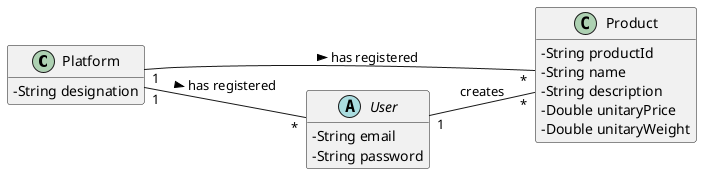 @startuml
skinparam classAttributeIconSize 0
hide methods
left to right direction

class Platform {
    -String designation
}

class Product{
    -String productId
    -String name
    -String description
    -Double unitaryPrice
    -Double unitaryWeight
}

abstract class User{
    -String email
    -String password
}

User "1" -- "*" Product : creates
Platform "1" -- "*" Product : has registered >
Platform "1" -- "*" User : has registered >

@enduml